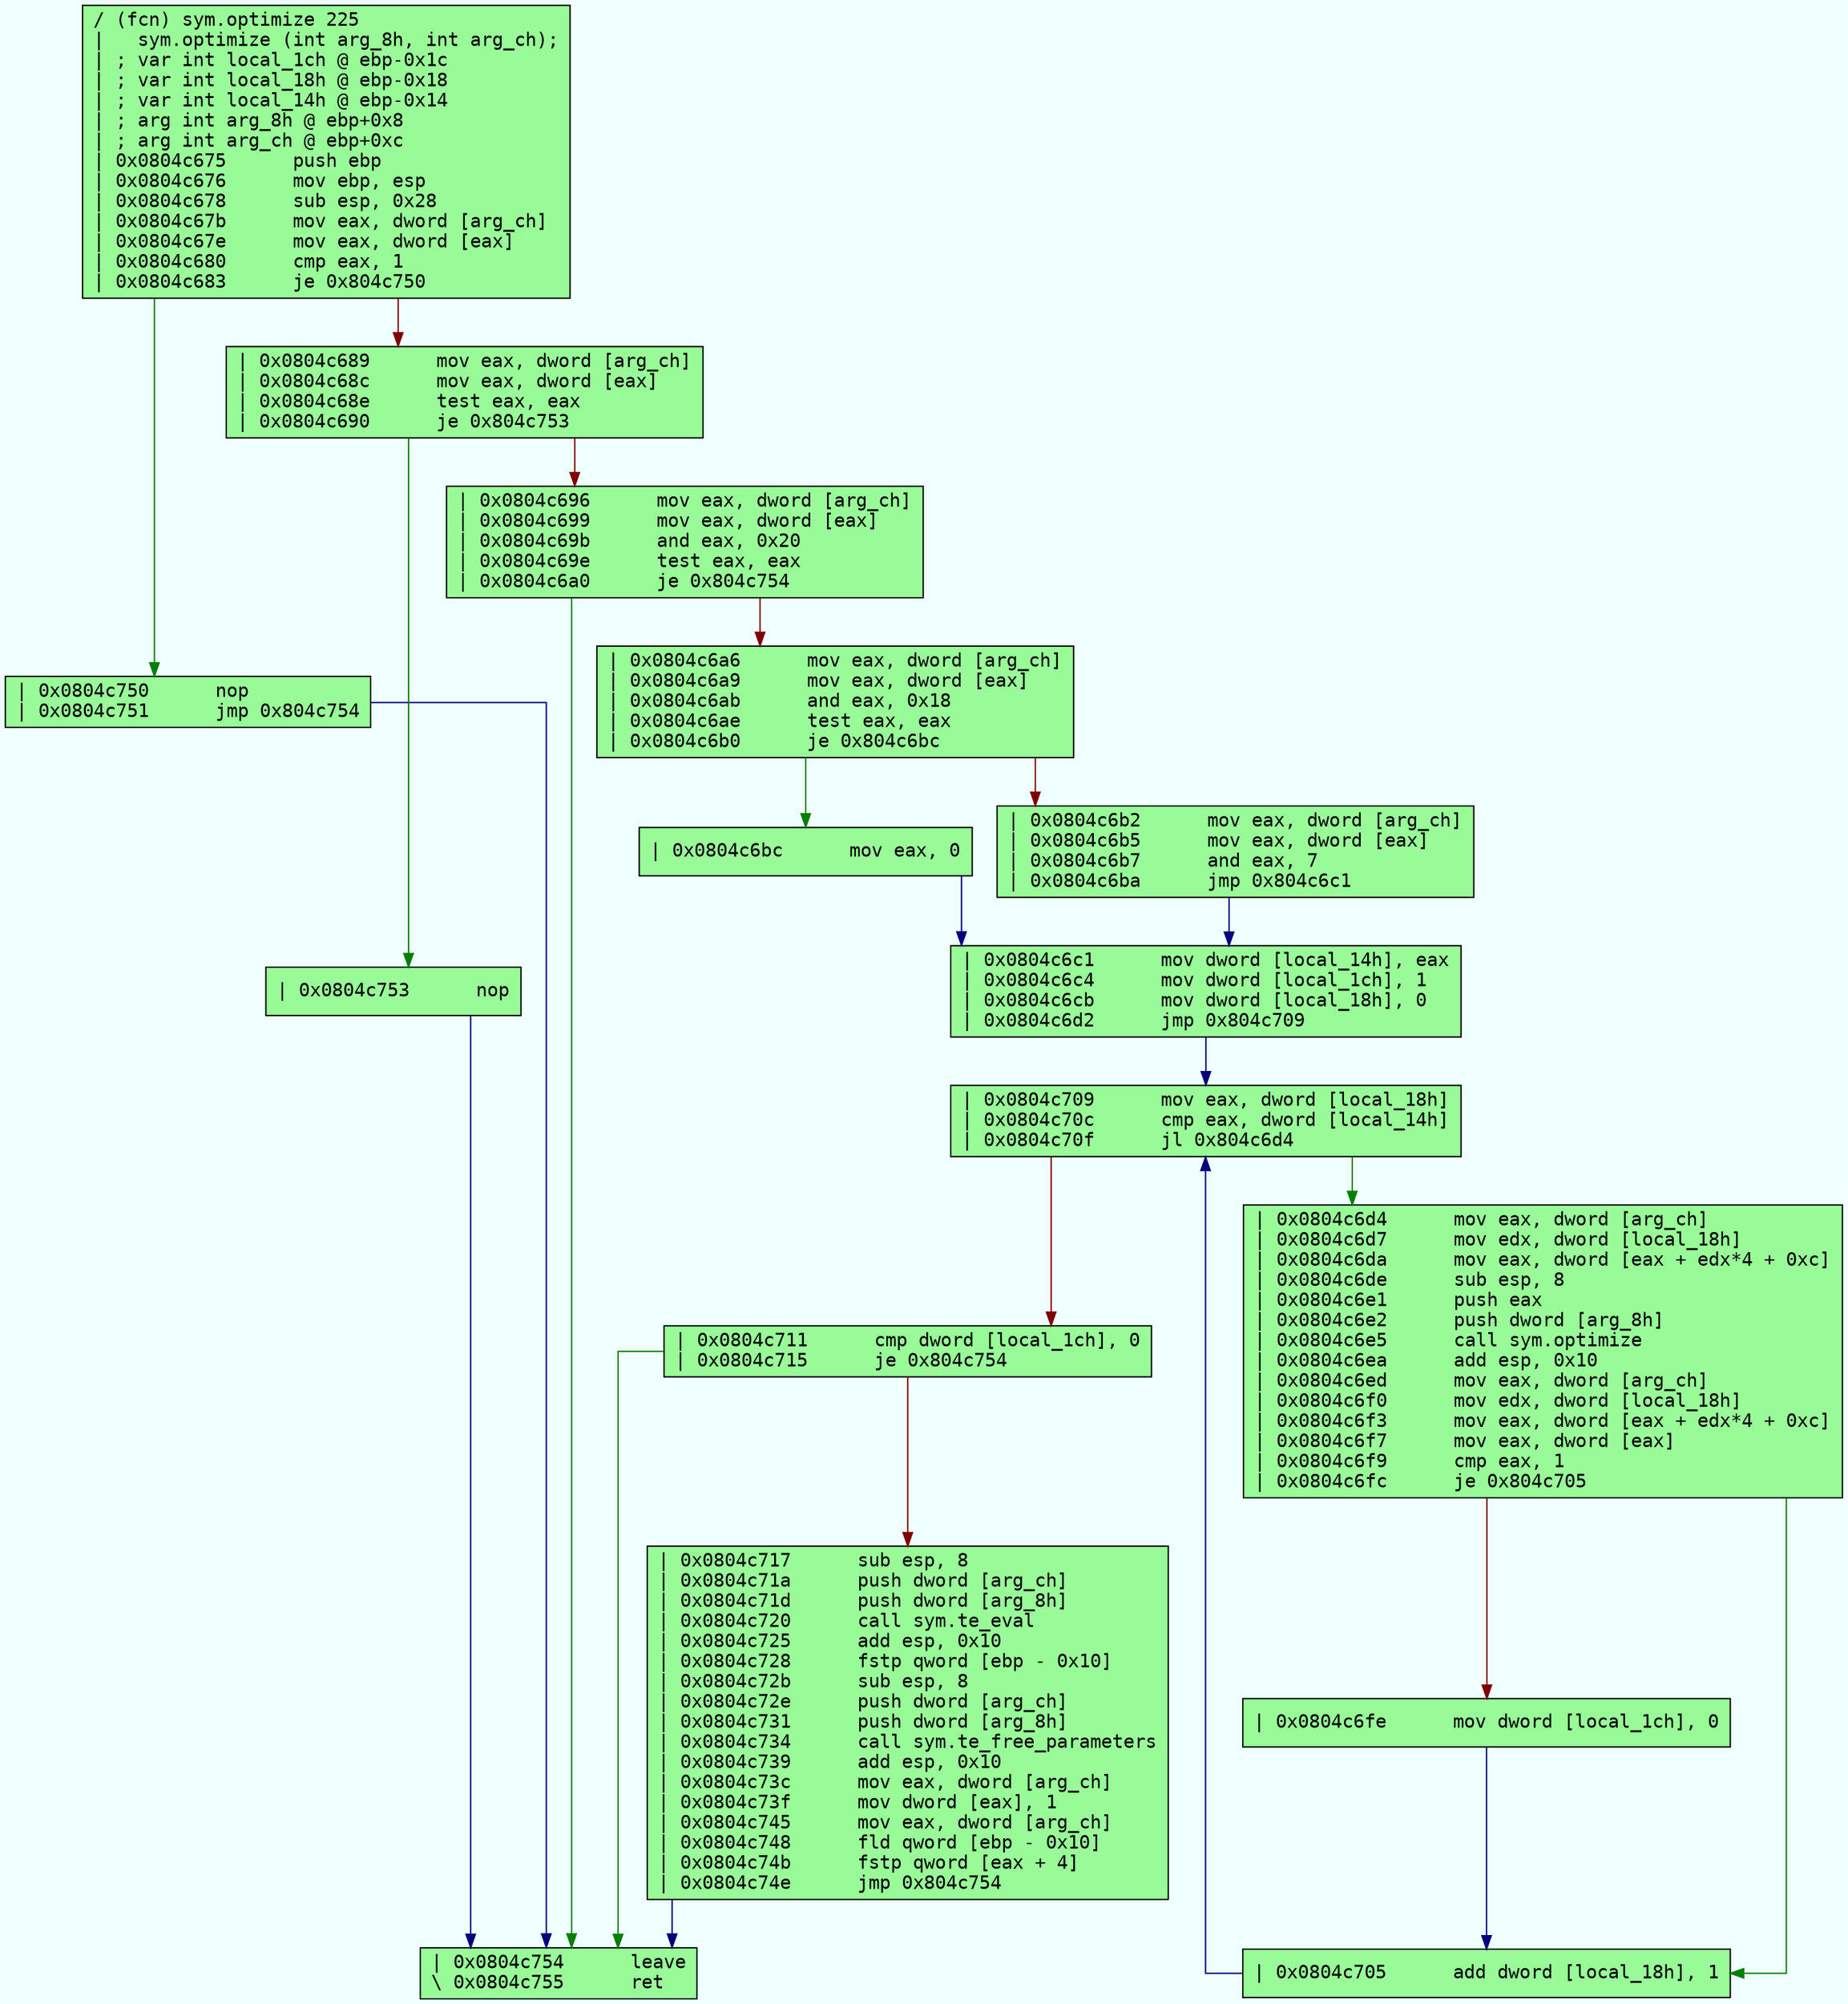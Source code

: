 digraph code {
	graph [bgcolor=azure fontsize=8 fontname="Courier" splines="ortho"];
	node [fillcolor=gray style=filled shape=box];
	edge [arrowhead="normal"];
	"0x0804c675" -> "0x0804c750" [color="#007f00"];
	"0x0804c675" -> "0x0804c689" [color="#7f0000"];
	"0x0804c675" [URL="sym.optimize/0x0804c675", fillcolor="palegreen",color="black", fontname="Courier",label="/ (fcn) sym.optimize 225\l|   sym.optimize (int arg_8h, int arg_ch);\l| ; var int local_1ch @ ebp-0x1c\l| ; var int local_18h @ ebp-0x18\l| ; var int local_14h @ ebp-0x14\l| ; arg int arg_8h @ ebp+0x8\l| ; arg int arg_ch @ ebp+0xc\l| 0x0804c675      push ebp\l| 0x0804c676      mov ebp, esp\l| 0x0804c678      sub esp, 0x28\l| 0x0804c67b      mov eax, dword [arg_ch]\l| 0x0804c67e      mov eax, dword [eax]\l| 0x0804c680      cmp eax, 1\l| 0x0804c683      je 0x804c750\l"]
	"0x0804c689" -> "0x0804c753" [color="#007f00"];
	"0x0804c689" -> "0x0804c696" [color="#7f0000"];
	"0x0804c689" [URL="sym.optimize/0x0804c689", fillcolor="palegreen",color="black", fontname="Courier",label="| 0x0804c689      mov eax, dword [arg_ch]\l| 0x0804c68c      mov eax, dword [eax]\l| 0x0804c68e      test eax, eax\l| 0x0804c690      je 0x804c753\l"]
	"0x0804c696" -> "0x0804c754" [color="#007f00"];
	"0x0804c696" -> "0x0804c6a6" [color="#7f0000"];
	"0x0804c696" [URL="sym.optimize/0x0804c696", fillcolor="palegreen",color="black", fontname="Courier",label="| 0x0804c696      mov eax, dword [arg_ch]\l| 0x0804c699      mov eax, dword [eax]\l| 0x0804c69b      and eax, 0x20\l| 0x0804c69e      test eax, eax\l| 0x0804c6a0      je 0x804c754\l"]
	"0x0804c6a6" -> "0x0804c6bc" [color="#007f00"];
	"0x0804c6a6" -> "0x0804c6b2" [color="#7f0000"];
	"0x0804c6a6" [URL="sym.optimize/0x0804c6a6", fillcolor="palegreen",color="black", fontname="Courier",label="| 0x0804c6a6      mov eax, dword [arg_ch]\l| 0x0804c6a9      mov eax, dword [eax]\l| 0x0804c6ab      and eax, 0x18\l| 0x0804c6ae      test eax, eax\l| 0x0804c6b0      je 0x804c6bc\l"]
	"0x0804c6b2" -> "0x0804c6c1" [color="#00007f"];
	"0x0804c6b2" [URL="sym.optimize/0x0804c6b2", fillcolor="palegreen",color="black", fontname="Courier",label="| 0x0804c6b2      mov eax, dword [arg_ch]\l| 0x0804c6b5      mov eax, dword [eax]\l| 0x0804c6b7      and eax, 7\l| 0x0804c6ba      jmp 0x804c6c1\l"]
	"0x0804c6bc" -> "0x0804c6c1" [color="#00007f"];
	"0x0804c6bc" [URL="sym.optimize/0x0804c6bc", fillcolor="palegreen",color="black", fontname="Courier",label="| 0x0804c6bc      mov eax, 0\l"]
	"0x0804c6c1" -> "0x0804c709" [color="#00007f"];
	"0x0804c6c1" [URL="sym.optimize/0x0804c6c1", fillcolor="palegreen",color="black", fontname="Courier",label="| 0x0804c6c1      mov dword [local_14h], eax\l| 0x0804c6c4      mov dword [local_1ch], 1\l| 0x0804c6cb      mov dword [local_18h], 0\l| 0x0804c6d2      jmp 0x804c709\l"]
	"0x0804c6d4" -> "0x0804c705" [color="#007f00"];
	"0x0804c6d4" -> "0x0804c6fe" [color="#7f0000"];
	"0x0804c6d4" [URL="sym.optimize/0x0804c6d4", fillcolor="palegreen",color="black", fontname="Courier",label="| 0x0804c6d4      mov eax, dword [arg_ch]\l| 0x0804c6d7      mov edx, dword [local_18h]\l| 0x0804c6da      mov eax, dword [eax + edx*4 + 0xc]\l| 0x0804c6de      sub esp, 8\l| 0x0804c6e1      push eax\l| 0x0804c6e2      push dword [arg_8h]\l| 0x0804c6e5      call sym.optimize\l| 0x0804c6ea      add esp, 0x10\l| 0x0804c6ed      mov eax, dword [arg_ch]\l| 0x0804c6f0      mov edx, dword [local_18h]\l| 0x0804c6f3      mov eax, dword [eax + edx*4 + 0xc]\l| 0x0804c6f7      mov eax, dword [eax]\l| 0x0804c6f9      cmp eax, 1\l| 0x0804c6fc      je 0x804c705\l"]
	"0x0804c6fe" -> "0x0804c705" [color="#00007f"];
	"0x0804c6fe" [URL="sym.optimize/0x0804c6fe", fillcolor="palegreen",color="black", fontname="Courier",label="| 0x0804c6fe      mov dword [local_1ch], 0\l"]
	"0x0804c705" -> "0x0804c709" [color="#00007f"];
	"0x0804c705" [URL="sym.optimize/0x0804c705", fillcolor="palegreen",color="black", fontname="Courier",label="| 0x0804c705      add dword [local_18h], 1\l"]
	"0x0804c709" -> "0x0804c6d4" [color="#007f00"];
	"0x0804c709" -> "0x0804c711" [color="#7f0000"];
	"0x0804c709" [URL="sym.optimize/0x0804c709", fillcolor="palegreen",color="black", fontname="Courier",label="| 0x0804c709      mov eax, dword [local_18h]\l| 0x0804c70c      cmp eax, dword [local_14h]\l| 0x0804c70f      jl 0x804c6d4\l"]
	"0x0804c711" -> "0x0804c754" [color="#007f00"];
	"0x0804c711" -> "0x0804c717" [color="#7f0000"];
	"0x0804c711" [URL="sym.optimize/0x0804c711", fillcolor="palegreen",color="black", fontname="Courier",label="| 0x0804c711      cmp dword [local_1ch], 0\l| 0x0804c715      je 0x804c754\l"]
	"0x0804c717" -> "0x0804c754" [color="#00007f"];
	"0x0804c717" [URL="sym.optimize/0x0804c717", fillcolor="palegreen",color="black", fontname="Courier",label="| 0x0804c717      sub esp, 8\l| 0x0804c71a      push dword [arg_ch]\l| 0x0804c71d      push dword [arg_8h]\l| 0x0804c720      call sym.te_eval\l| 0x0804c725      add esp, 0x10\l| 0x0804c728      fstp qword [ebp - 0x10]\l| 0x0804c72b      sub esp, 8\l| 0x0804c72e      push dword [arg_ch]\l| 0x0804c731      push dword [arg_8h]\l| 0x0804c734      call sym.te_free_parameters\l| 0x0804c739      add esp, 0x10\l| 0x0804c73c      mov eax, dword [arg_ch]\l| 0x0804c73f      mov dword [eax], 1\l| 0x0804c745      mov eax, dword [arg_ch]\l| 0x0804c748      fld qword [ebp - 0x10]\l| 0x0804c74b      fstp qword [eax + 4]\l| 0x0804c74e      jmp 0x804c754\l"]
	"0x0804c750" -> "0x0804c754" [color="#00007f"];
	"0x0804c750" [URL="sym.optimize/0x0804c750", fillcolor="palegreen",color="black", fontname="Courier",label="| 0x0804c750      nop\l| 0x0804c751      jmp 0x804c754\l"]
	"0x0804c753" -> "0x0804c754" [color="#00007f"];
	"0x0804c753" [URL="sym.optimize/0x0804c753", fillcolor="palegreen",color="black", fontname="Courier",label="| 0x0804c753      nop\l"]
	"0x0804c754" [URL="sym.optimize/0x0804c754", fillcolor="palegreen",color="black", fontname="Courier",label="| 0x0804c754      leave\l\\ 0x0804c755      ret\l"]
}
